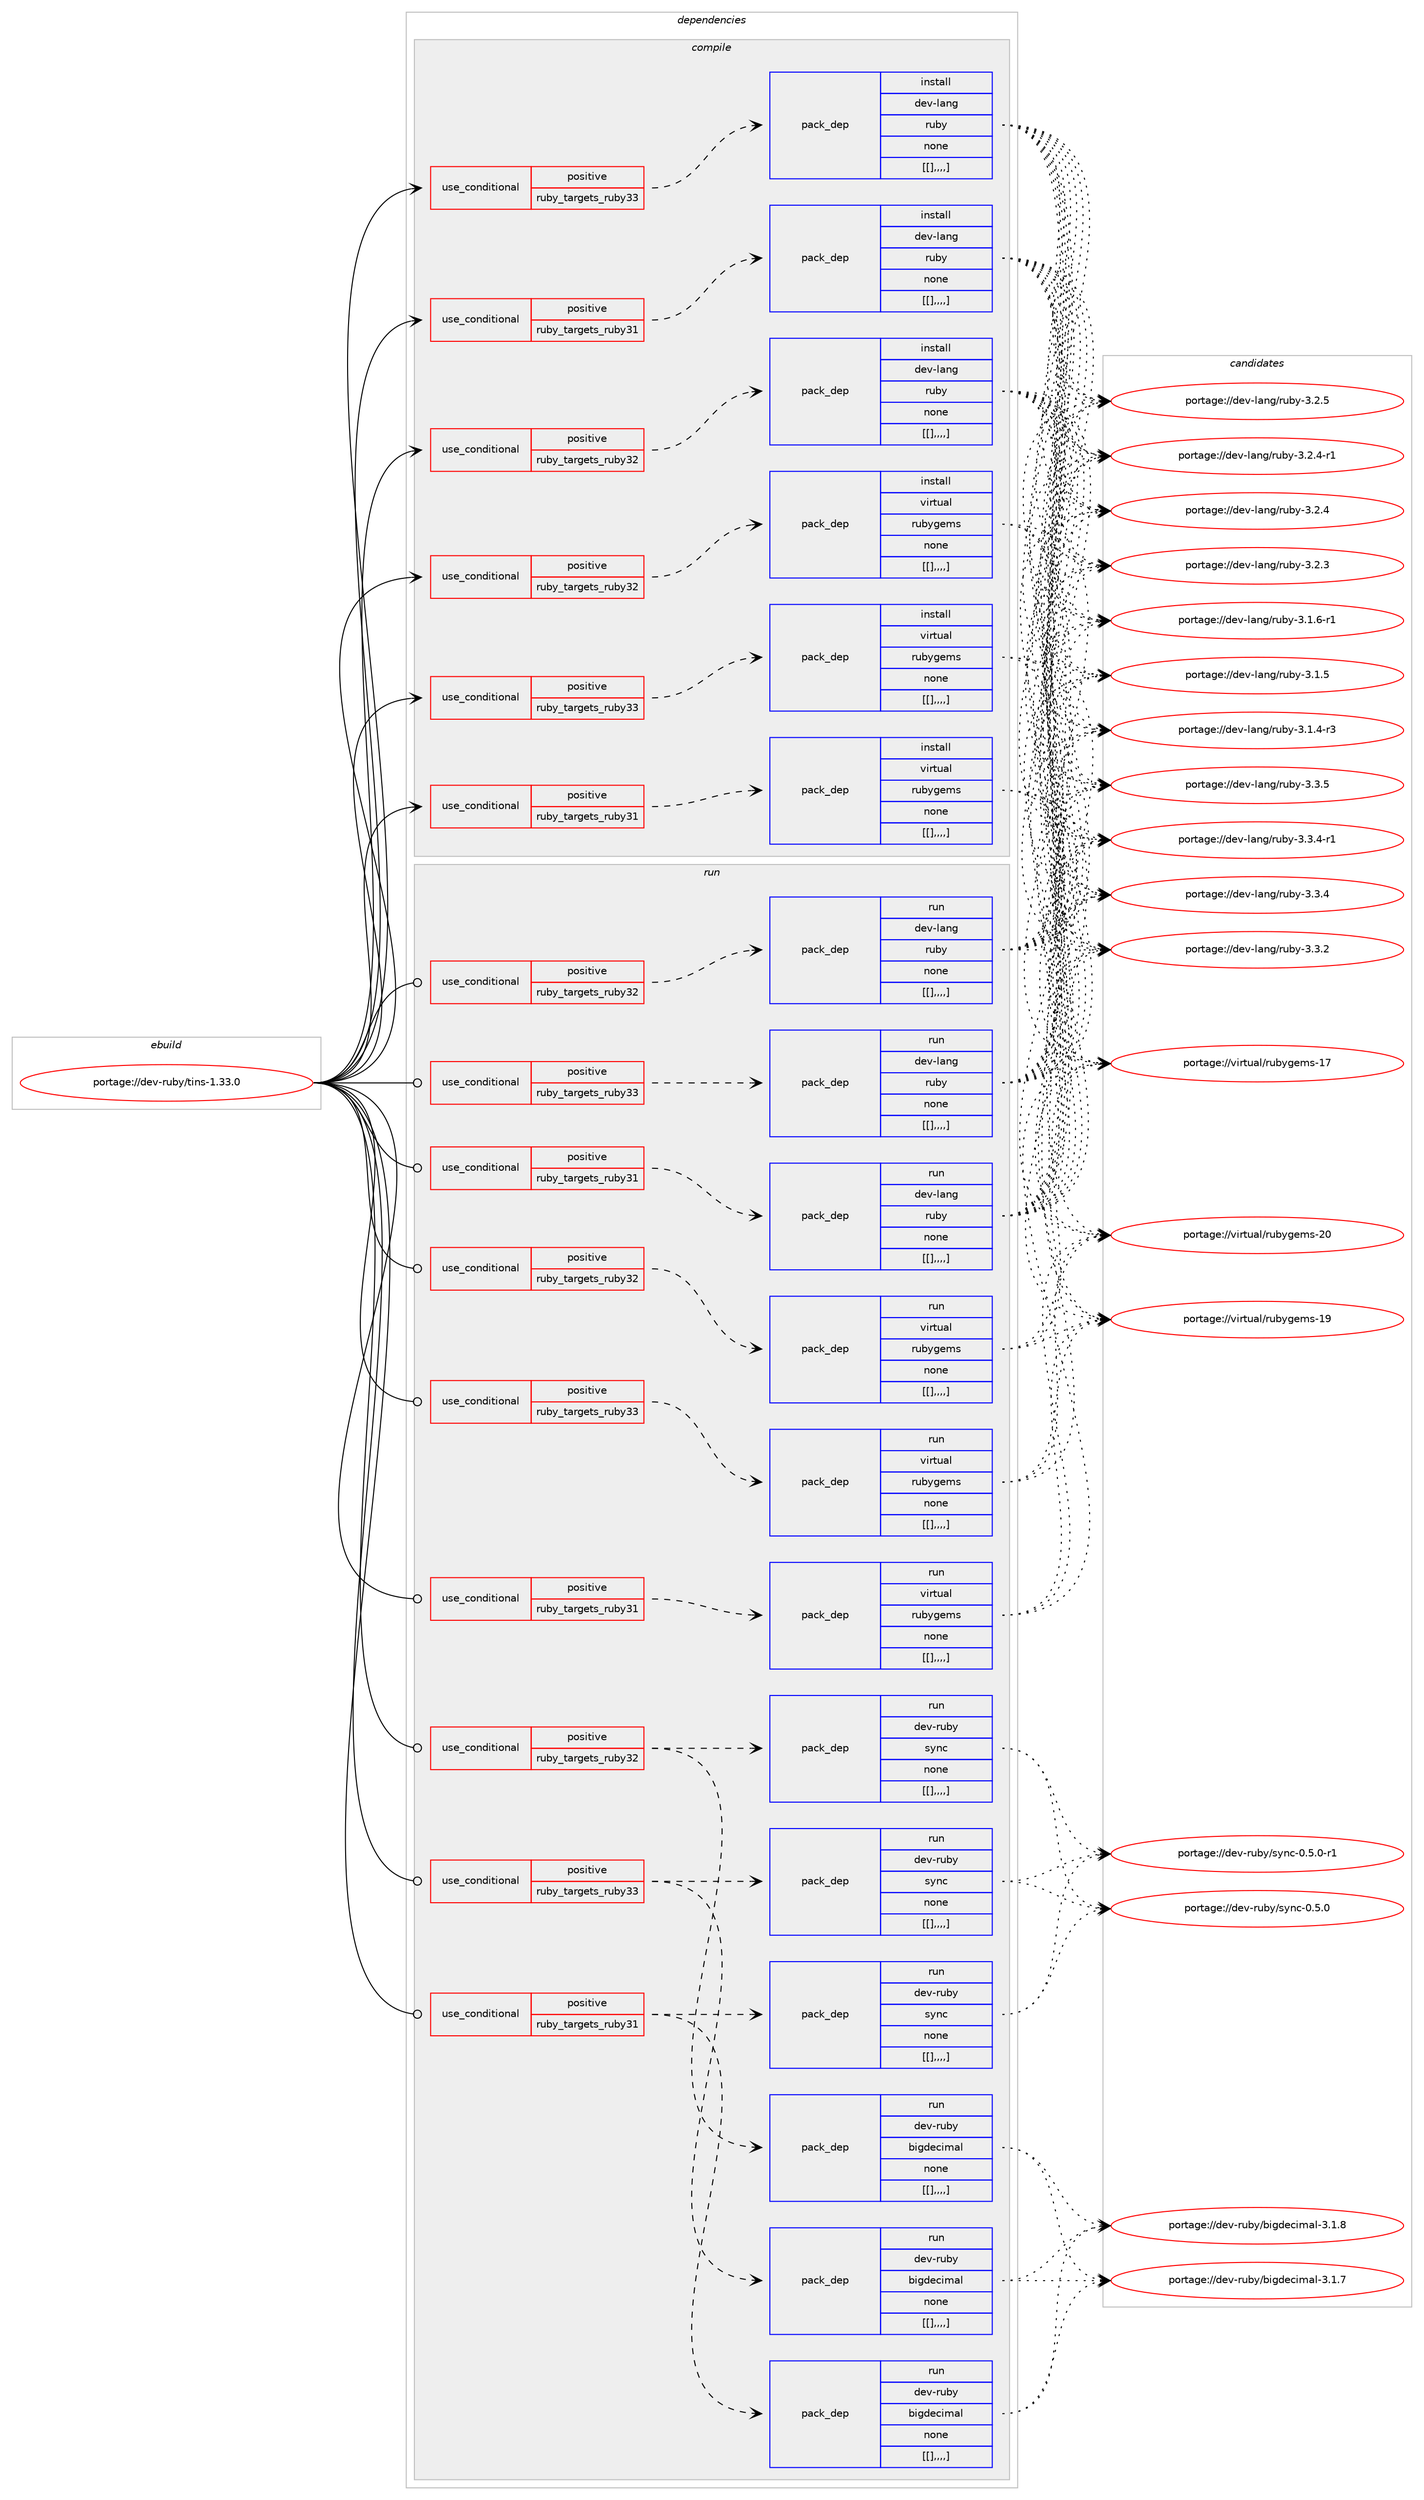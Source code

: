 digraph prolog {

# *************
# Graph options
# *************

newrank=true;
concentrate=true;
compound=true;
graph [rankdir=LR,fontname=Helvetica,fontsize=10,ranksep=1.5];#, ranksep=2.5, nodesep=0.2];
edge  [arrowhead=vee];
node  [fontname=Helvetica,fontsize=10];

# **********
# The ebuild
# **********

subgraph cluster_leftcol {
color=gray;
label=<<i>ebuild</i>>;
id [label="portage://dev-ruby/tins-1.33.0", color=red, width=4, href="../dev-ruby/tins-1.33.0.svg"];
}

# ****************
# The dependencies
# ****************

subgraph cluster_midcol {
color=gray;
label=<<i>dependencies</i>>;
subgraph cluster_compile {
fillcolor="#eeeeee";
style=filled;
label=<<i>compile</i>>;
subgraph cond59537 {
dependency209444 [label=<<TABLE BORDER="0" CELLBORDER="1" CELLSPACING="0" CELLPADDING="4"><TR><TD ROWSPAN="3" CELLPADDING="10">use_conditional</TD></TR><TR><TD>positive</TD></TR><TR><TD>ruby_targets_ruby31</TD></TR></TABLE>>, shape=none, color=red];
subgraph pack148524 {
dependency209445 [label=<<TABLE BORDER="0" CELLBORDER="1" CELLSPACING="0" CELLPADDING="4" WIDTH="220"><TR><TD ROWSPAN="6" CELLPADDING="30">pack_dep</TD></TR><TR><TD WIDTH="110">install</TD></TR><TR><TD>dev-lang</TD></TR><TR><TD>ruby</TD></TR><TR><TD>none</TD></TR><TR><TD>[[],,,,]</TD></TR></TABLE>>, shape=none, color=blue];
}
dependency209444:e -> dependency209445:w [weight=20,style="dashed",arrowhead="vee"];
}
id:e -> dependency209444:w [weight=20,style="solid",arrowhead="vee"];
subgraph cond59538 {
dependency209446 [label=<<TABLE BORDER="0" CELLBORDER="1" CELLSPACING="0" CELLPADDING="4"><TR><TD ROWSPAN="3" CELLPADDING="10">use_conditional</TD></TR><TR><TD>positive</TD></TR><TR><TD>ruby_targets_ruby31</TD></TR></TABLE>>, shape=none, color=red];
subgraph pack148525 {
dependency209447 [label=<<TABLE BORDER="0" CELLBORDER="1" CELLSPACING="0" CELLPADDING="4" WIDTH="220"><TR><TD ROWSPAN="6" CELLPADDING="30">pack_dep</TD></TR><TR><TD WIDTH="110">install</TD></TR><TR><TD>virtual</TD></TR><TR><TD>rubygems</TD></TR><TR><TD>none</TD></TR><TR><TD>[[],,,,]</TD></TR></TABLE>>, shape=none, color=blue];
}
dependency209446:e -> dependency209447:w [weight=20,style="dashed",arrowhead="vee"];
}
id:e -> dependency209446:w [weight=20,style="solid",arrowhead="vee"];
subgraph cond59539 {
dependency209448 [label=<<TABLE BORDER="0" CELLBORDER="1" CELLSPACING="0" CELLPADDING="4"><TR><TD ROWSPAN="3" CELLPADDING="10">use_conditional</TD></TR><TR><TD>positive</TD></TR><TR><TD>ruby_targets_ruby32</TD></TR></TABLE>>, shape=none, color=red];
subgraph pack148526 {
dependency209449 [label=<<TABLE BORDER="0" CELLBORDER="1" CELLSPACING="0" CELLPADDING="4" WIDTH="220"><TR><TD ROWSPAN="6" CELLPADDING="30">pack_dep</TD></TR><TR><TD WIDTH="110">install</TD></TR><TR><TD>dev-lang</TD></TR><TR><TD>ruby</TD></TR><TR><TD>none</TD></TR><TR><TD>[[],,,,]</TD></TR></TABLE>>, shape=none, color=blue];
}
dependency209448:e -> dependency209449:w [weight=20,style="dashed",arrowhead="vee"];
}
id:e -> dependency209448:w [weight=20,style="solid",arrowhead="vee"];
subgraph cond59540 {
dependency209450 [label=<<TABLE BORDER="0" CELLBORDER="1" CELLSPACING="0" CELLPADDING="4"><TR><TD ROWSPAN="3" CELLPADDING="10">use_conditional</TD></TR><TR><TD>positive</TD></TR><TR><TD>ruby_targets_ruby32</TD></TR></TABLE>>, shape=none, color=red];
subgraph pack148527 {
dependency209451 [label=<<TABLE BORDER="0" CELLBORDER="1" CELLSPACING="0" CELLPADDING="4" WIDTH="220"><TR><TD ROWSPAN="6" CELLPADDING="30">pack_dep</TD></TR><TR><TD WIDTH="110">install</TD></TR><TR><TD>virtual</TD></TR><TR><TD>rubygems</TD></TR><TR><TD>none</TD></TR><TR><TD>[[],,,,]</TD></TR></TABLE>>, shape=none, color=blue];
}
dependency209450:e -> dependency209451:w [weight=20,style="dashed",arrowhead="vee"];
}
id:e -> dependency209450:w [weight=20,style="solid",arrowhead="vee"];
subgraph cond59541 {
dependency209452 [label=<<TABLE BORDER="0" CELLBORDER="1" CELLSPACING="0" CELLPADDING="4"><TR><TD ROWSPAN="3" CELLPADDING="10">use_conditional</TD></TR><TR><TD>positive</TD></TR><TR><TD>ruby_targets_ruby33</TD></TR></TABLE>>, shape=none, color=red];
subgraph pack148528 {
dependency209453 [label=<<TABLE BORDER="0" CELLBORDER="1" CELLSPACING="0" CELLPADDING="4" WIDTH="220"><TR><TD ROWSPAN="6" CELLPADDING="30">pack_dep</TD></TR><TR><TD WIDTH="110">install</TD></TR><TR><TD>dev-lang</TD></TR><TR><TD>ruby</TD></TR><TR><TD>none</TD></TR><TR><TD>[[],,,,]</TD></TR></TABLE>>, shape=none, color=blue];
}
dependency209452:e -> dependency209453:w [weight=20,style="dashed",arrowhead="vee"];
}
id:e -> dependency209452:w [weight=20,style="solid",arrowhead="vee"];
subgraph cond59542 {
dependency209454 [label=<<TABLE BORDER="0" CELLBORDER="1" CELLSPACING="0" CELLPADDING="4"><TR><TD ROWSPAN="3" CELLPADDING="10">use_conditional</TD></TR><TR><TD>positive</TD></TR><TR><TD>ruby_targets_ruby33</TD></TR></TABLE>>, shape=none, color=red];
subgraph pack148529 {
dependency209455 [label=<<TABLE BORDER="0" CELLBORDER="1" CELLSPACING="0" CELLPADDING="4" WIDTH="220"><TR><TD ROWSPAN="6" CELLPADDING="30">pack_dep</TD></TR><TR><TD WIDTH="110">install</TD></TR><TR><TD>virtual</TD></TR><TR><TD>rubygems</TD></TR><TR><TD>none</TD></TR><TR><TD>[[],,,,]</TD></TR></TABLE>>, shape=none, color=blue];
}
dependency209454:e -> dependency209455:w [weight=20,style="dashed",arrowhead="vee"];
}
id:e -> dependency209454:w [weight=20,style="solid",arrowhead="vee"];
}
subgraph cluster_compileandrun {
fillcolor="#eeeeee";
style=filled;
label=<<i>compile and run</i>>;
}
subgraph cluster_run {
fillcolor="#eeeeee";
style=filled;
label=<<i>run</i>>;
subgraph cond59543 {
dependency209456 [label=<<TABLE BORDER="0" CELLBORDER="1" CELLSPACING="0" CELLPADDING="4"><TR><TD ROWSPAN="3" CELLPADDING="10">use_conditional</TD></TR><TR><TD>positive</TD></TR><TR><TD>ruby_targets_ruby31</TD></TR></TABLE>>, shape=none, color=red];
subgraph pack148530 {
dependency209457 [label=<<TABLE BORDER="0" CELLBORDER="1" CELLSPACING="0" CELLPADDING="4" WIDTH="220"><TR><TD ROWSPAN="6" CELLPADDING="30">pack_dep</TD></TR><TR><TD WIDTH="110">run</TD></TR><TR><TD>dev-lang</TD></TR><TR><TD>ruby</TD></TR><TR><TD>none</TD></TR><TR><TD>[[],,,,]</TD></TR></TABLE>>, shape=none, color=blue];
}
dependency209456:e -> dependency209457:w [weight=20,style="dashed",arrowhead="vee"];
}
id:e -> dependency209456:w [weight=20,style="solid",arrowhead="odot"];
subgraph cond59544 {
dependency209458 [label=<<TABLE BORDER="0" CELLBORDER="1" CELLSPACING="0" CELLPADDING="4"><TR><TD ROWSPAN="3" CELLPADDING="10">use_conditional</TD></TR><TR><TD>positive</TD></TR><TR><TD>ruby_targets_ruby31</TD></TR></TABLE>>, shape=none, color=red];
subgraph pack148531 {
dependency209459 [label=<<TABLE BORDER="0" CELLBORDER="1" CELLSPACING="0" CELLPADDING="4" WIDTH="220"><TR><TD ROWSPAN="6" CELLPADDING="30">pack_dep</TD></TR><TR><TD WIDTH="110">run</TD></TR><TR><TD>dev-ruby</TD></TR><TR><TD>bigdecimal</TD></TR><TR><TD>none</TD></TR><TR><TD>[[],,,,]</TD></TR></TABLE>>, shape=none, color=blue];
}
dependency209458:e -> dependency209459:w [weight=20,style="dashed",arrowhead="vee"];
subgraph pack148532 {
dependency209460 [label=<<TABLE BORDER="0" CELLBORDER="1" CELLSPACING="0" CELLPADDING="4" WIDTH="220"><TR><TD ROWSPAN="6" CELLPADDING="30">pack_dep</TD></TR><TR><TD WIDTH="110">run</TD></TR><TR><TD>dev-ruby</TD></TR><TR><TD>sync</TD></TR><TR><TD>none</TD></TR><TR><TD>[[],,,,]</TD></TR></TABLE>>, shape=none, color=blue];
}
dependency209458:e -> dependency209460:w [weight=20,style="dashed",arrowhead="vee"];
}
id:e -> dependency209458:w [weight=20,style="solid",arrowhead="odot"];
subgraph cond59545 {
dependency209461 [label=<<TABLE BORDER="0" CELLBORDER="1" CELLSPACING="0" CELLPADDING="4"><TR><TD ROWSPAN="3" CELLPADDING="10">use_conditional</TD></TR><TR><TD>positive</TD></TR><TR><TD>ruby_targets_ruby31</TD></TR></TABLE>>, shape=none, color=red];
subgraph pack148533 {
dependency209462 [label=<<TABLE BORDER="0" CELLBORDER="1" CELLSPACING="0" CELLPADDING="4" WIDTH="220"><TR><TD ROWSPAN="6" CELLPADDING="30">pack_dep</TD></TR><TR><TD WIDTH="110">run</TD></TR><TR><TD>virtual</TD></TR><TR><TD>rubygems</TD></TR><TR><TD>none</TD></TR><TR><TD>[[],,,,]</TD></TR></TABLE>>, shape=none, color=blue];
}
dependency209461:e -> dependency209462:w [weight=20,style="dashed",arrowhead="vee"];
}
id:e -> dependency209461:w [weight=20,style="solid",arrowhead="odot"];
subgraph cond59546 {
dependency209463 [label=<<TABLE BORDER="0" CELLBORDER="1" CELLSPACING="0" CELLPADDING="4"><TR><TD ROWSPAN="3" CELLPADDING="10">use_conditional</TD></TR><TR><TD>positive</TD></TR><TR><TD>ruby_targets_ruby32</TD></TR></TABLE>>, shape=none, color=red];
subgraph pack148534 {
dependency209464 [label=<<TABLE BORDER="0" CELLBORDER="1" CELLSPACING="0" CELLPADDING="4" WIDTH="220"><TR><TD ROWSPAN="6" CELLPADDING="30">pack_dep</TD></TR><TR><TD WIDTH="110">run</TD></TR><TR><TD>dev-lang</TD></TR><TR><TD>ruby</TD></TR><TR><TD>none</TD></TR><TR><TD>[[],,,,]</TD></TR></TABLE>>, shape=none, color=blue];
}
dependency209463:e -> dependency209464:w [weight=20,style="dashed",arrowhead="vee"];
}
id:e -> dependency209463:w [weight=20,style="solid",arrowhead="odot"];
subgraph cond59547 {
dependency209465 [label=<<TABLE BORDER="0" CELLBORDER="1" CELLSPACING="0" CELLPADDING="4"><TR><TD ROWSPAN="3" CELLPADDING="10">use_conditional</TD></TR><TR><TD>positive</TD></TR><TR><TD>ruby_targets_ruby32</TD></TR></TABLE>>, shape=none, color=red];
subgraph pack148535 {
dependency209466 [label=<<TABLE BORDER="0" CELLBORDER="1" CELLSPACING="0" CELLPADDING="4" WIDTH="220"><TR><TD ROWSPAN="6" CELLPADDING="30">pack_dep</TD></TR><TR><TD WIDTH="110">run</TD></TR><TR><TD>dev-ruby</TD></TR><TR><TD>bigdecimal</TD></TR><TR><TD>none</TD></TR><TR><TD>[[],,,,]</TD></TR></TABLE>>, shape=none, color=blue];
}
dependency209465:e -> dependency209466:w [weight=20,style="dashed",arrowhead="vee"];
subgraph pack148536 {
dependency209467 [label=<<TABLE BORDER="0" CELLBORDER="1" CELLSPACING="0" CELLPADDING="4" WIDTH="220"><TR><TD ROWSPAN="6" CELLPADDING="30">pack_dep</TD></TR><TR><TD WIDTH="110">run</TD></TR><TR><TD>dev-ruby</TD></TR><TR><TD>sync</TD></TR><TR><TD>none</TD></TR><TR><TD>[[],,,,]</TD></TR></TABLE>>, shape=none, color=blue];
}
dependency209465:e -> dependency209467:w [weight=20,style="dashed",arrowhead="vee"];
}
id:e -> dependency209465:w [weight=20,style="solid",arrowhead="odot"];
subgraph cond59548 {
dependency209468 [label=<<TABLE BORDER="0" CELLBORDER="1" CELLSPACING="0" CELLPADDING="4"><TR><TD ROWSPAN="3" CELLPADDING="10">use_conditional</TD></TR><TR><TD>positive</TD></TR><TR><TD>ruby_targets_ruby32</TD></TR></TABLE>>, shape=none, color=red];
subgraph pack148537 {
dependency209469 [label=<<TABLE BORDER="0" CELLBORDER="1" CELLSPACING="0" CELLPADDING="4" WIDTH="220"><TR><TD ROWSPAN="6" CELLPADDING="30">pack_dep</TD></TR><TR><TD WIDTH="110">run</TD></TR><TR><TD>virtual</TD></TR><TR><TD>rubygems</TD></TR><TR><TD>none</TD></TR><TR><TD>[[],,,,]</TD></TR></TABLE>>, shape=none, color=blue];
}
dependency209468:e -> dependency209469:w [weight=20,style="dashed",arrowhead="vee"];
}
id:e -> dependency209468:w [weight=20,style="solid",arrowhead="odot"];
subgraph cond59549 {
dependency209470 [label=<<TABLE BORDER="0" CELLBORDER="1" CELLSPACING="0" CELLPADDING="4"><TR><TD ROWSPAN="3" CELLPADDING="10">use_conditional</TD></TR><TR><TD>positive</TD></TR><TR><TD>ruby_targets_ruby33</TD></TR></TABLE>>, shape=none, color=red];
subgraph pack148538 {
dependency209471 [label=<<TABLE BORDER="0" CELLBORDER="1" CELLSPACING="0" CELLPADDING="4" WIDTH="220"><TR><TD ROWSPAN="6" CELLPADDING="30">pack_dep</TD></TR><TR><TD WIDTH="110">run</TD></TR><TR><TD>dev-lang</TD></TR><TR><TD>ruby</TD></TR><TR><TD>none</TD></TR><TR><TD>[[],,,,]</TD></TR></TABLE>>, shape=none, color=blue];
}
dependency209470:e -> dependency209471:w [weight=20,style="dashed",arrowhead="vee"];
}
id:e -> dependency209470:w [weight=20,style="solid",arrowhead="odot"];
subgraph cond59550 {
dependency209472 [label=<<TABLE BORDER="0" CELLBORDER="1" CELLSPACING="0" CELLPADDING="4"><TR><TD ROWSPAN="3" CELLPADDING="10">use_conditional</TD></TR><TR><TD>positive</TD></TR><TR><TD>ruby_targets_ruby33</TD></TR></TABLE>>, shape=none, color=red];
subgraph pack148539 {
dependency209473 [label=<<TABLE BORDER="0" CELLBORDER="1" CELLSPACING="0" CELLPADDING="4" WIDTH="220"><TR><TD ROWSPAN="6" CELLPADDING="30">pack_dep</TD></TR><TR><TD WIDTH="110">run</TD></TR><TR><TD>dev-ruby</TD></TR><TR><TD>bigdecimal</TD></TR><TR><TD>none</TD></TR><TR><TD>[[],,,,]</TD></TR></TABLE>>, shape=none, color=blue];
}
dependency209472:e -> dependency209473:w [weight=20,style="dashed",arrowhead="vee"];
subgraph pack148540 {
dependency209474 [label=<<TABLE BORDER="0" CELLBORDER="1" CELLSPACING="0" CELLPADDING="4" WIDTH="220"><TR><TD ROWSPAN="6" CELLPADDING="30">pack_dep</TD></TR><TR><TD WIDTH="110">run</TD></TR><TR><TD>dev-ruby</TD></TR><TR><TD>sync</TD></TR><TR><TD>none</TD></TR><TR><TD>[[],,,,]</TD></TR></TABLE>>, shape=none, color=blue];
}
dependency209472:e -> dependency209474:w [weight=20,style="dashed",arrowhead="vee"];
}
id:e -> dependency209472:w [weight=20,style="solid",arrowhead="odot"];
subgraph cond59551 {
dependency209475 [label=<<TABLE BORDER="0" CELLBORDER="1" CELLSPACING="0" CELLPADDING="4"><TR><TD ROWSPAN="3" CELLPADDING="10">use_conditional</TD></TR><TR><TD>positive</TD></TR><TR><TD>ruby_targets_ruby33</TD></TR></TABLE>>, shape=none, color=red];
subgraph pack148541 {
dependency209476 [label=<<TABLE BORDER="0" CELLBORDER="1" CELLSPACING="0" CELLPADDING="4" WIDTH="220"><TR><TD ROWSPAN="6" CELLPADDING="30">pack_dep</TD></TR><TR><TD WIDTH="110">run</TD></TR><TR><TD>virtual</TD></TR><TR><TD>rubygems</TD></TR><TR><TD>none</TD></TR><TR><TD>[[],,,,]</TD></TR></TABLE>>, shape=none, color=blue];
}
dependency209475:e -> dependency209476:w [weight=20,style="dashed",arrowhead="vee"];
}
id:e -> dependency209475:w [weight=20,style="solid",arrowhead="odot"];
}
}

# **************
# The candidates
# **************

subgraph cluster_choices {
rank=same;
color=gray;
label=<<i>candidates</i>>;

subgraph choice148524 {
color=black;
nodesep=1;
choice10010111845108971101034711411798121455146514653 [label="portage://dev-lang/ruby-3.3.5", color=red, width=4,href="../dev-lang/ruby-3.3.5.svg"];
choice100101118451089711010347114117981214551465146524511449 [label="portage://dev-lang/ruby-3.3.4-r1", color=red, width=4,href="../dev-lang/ruby-3.3.4-r1.svg"];
choice10010111845108971101034711411798121455146514652 [label="portage://dev-lang/ruby-3.3.4", color=red, width=4,href="../dev-lang/ruby-3.3.4.svg"];
choice10010111845108971101034711411798121455146514650 [label="portage://dev-lang/ruby-3.3.2", color=red, width=4,href="../dev-lang/ruby-3.3.2.svg"];
choice10010111845108971101034711411798121455146504653 [label="portage://dev-lang/ruby-3.2.5", color=red, width=4,href="../dev-lang/ruby-3.2.5.svg"];
choice100101118451089711010347114117981214551465046524511449 [label="portage://dev-lang/ruby-3.2.4-r1", color=red, width=4,href="../dev-lang/ruby-3.2.4-r1.svg"];
choice10010111845108971101034711411798121455146504652 [label="portage://dev-lang/ruby-3.2.4", color=red, width=4,href="../dev-lang/ruby-3.2.4.svg"];
choice10010111845108971101034711411798121455146504651 [label="portage://dev-lang/ruby-3.2.3", color=red, width=4,href="../dev-lang/ruby-3.2.3.svg"];
choice100101118451089711010347114117981214551464946544511449 [label="portage://dev-lang/ruby-3.1.6-r1", color=red, width=4,href="../dev-lang/ruby-3.1.6-r1.svg"];
choice10010111845108971101034711411798121455146494653 [label="portage://dev-lang/ruby-3.1.5", color=red, width=4,href="../dev-lang/ruby-3.1.5.svg"];
choice100101118451089711010347114117981214551464946524511451 [label="portage://dev-lang/ruby-3.1.4-r3", color=red, width=4,href="../dev-lang/ruby-3.1.4-r3.svg"];
dependency209445:e -> choice10010111845108971101034711411798121455146514653:w [style=dotted,weight="100"];
dependency209445:e -> choice100101118451089711010347114117981214551465146524511449:w [style=dotted,weight="100"];
dependency209445:e -> choice10010111845108971101034711411798121455146514652:w [style=dotted,weight="100"];
dependency209445:e -> choice10010111845108971101034711411798121455146514650:w [style=dotted,weight="100"];
dependency209445:e -> choice10010111845108971101034711411798121455146504653:w [style=dotted,weight="100"];
dependency209445:e -> choice100101118451089711010347114117981214551465046524511449:w [style=dotted,weight="100"];
dependency209445:e -> choice10010111845108971101034711411798121455146504652:w [style=dotted,weight="100"];
dependency209445:e -> choice10010111845108971101034711411798121455146504651:w [style=dotted,weight="100"];
dependency209445:e -> choice100101118451089711010347114117981214551464946544511449:w [style=dotted,weight="100"];
dependency209445:e -> choice10010111845108971101034711411798121455146494653:w [style=dotted,weight="100"];
dependency209445:e -> choice100101118451089711010347114117981214551464946524511451:w [style=dotted,weight="100"];
}
subgraph choice148525 {
color=black;
nodesep=1;
choice118105114116117971084711411798121103101109115455048 [label="portage://virtual/rubygems-20", color=red, width=4,href="../virtual/rubygems-20.svg"];
choice118105114116117971084711411798121103101109115454957 [label="portage://virtual/rubygems-19", color=red, width=4,href="../virtual/rubygems-19.svg"];
choice118105114116117971084711411798121103101109115454955 [label="portage://virtual/rubygems-17", color=red, width=4,href="../virtual/rubygems-17.svg"];
dependency209447:e -> choice118105114116117971084711411798121103101109115455048:w [style=dotted,weight="100"];
dependency209447:e -> choice118105114116117971084711411798121103101109115454957:w [style=dotted,weight="100"];
dependency209447:e -> choice118105114116117971084711411798121103101109115454955:w [style=dotted,weight="100"];
}
subgraph choice148526 {
color=black;
nodesep=1;
choice10010111845108971101034711411798121455146514653 [label="portage://dev-lang/ruby-3.3.5", color=red, width=4,href="../dev-lang/ruby-3.3.5.svg"];
choice100101118451089711010347114117981214551465146524511449 [label="portage://dev-lang/ruby-3.3.4-r1", color=red, width=4,href="../dev-lang/ruby-3.3.4-r1.svg"];
choice10010111845108971101034711411798121455146514652 [label="portage://dev-lang/ruby-3.3.4", color=red, width=4,href="../dev-lang/ruby-3.3.4.svg"];
choice10010111845108971101034711411798121455146514650 [label="portage://dev-lang/ruby-3.3.2", color=red, width=4,href="../dev-lang/ruby-3.3.2.svg"];
choice10010111845108971101034711411798121455146504653 [label="portage://dev-lang/ruby-3.2.5", color=red, width=4,href="../dev-lang/ruby-3.2.5.svg"];
choice100101118451089711010347114117981214551465046524511449 [label="portage://dev-lang/ruby-3.2.4-r1", color=red, width=4,href="../dev-lang/ruby-3.2.4-r1.svg"];
choice10010111845108971101034711411798121455146504652 [label="portage://dev-lang/ruby-3.2.4", color=red, width=4,href="../dev-lang/ruby-3.2.4.svg"];
choice10010111845108971101034711411798121455146504651 [label="portage://dev-lang/ruby-3.2.3", color=red, width=4,href="../dev-lang/ruby-3.2.3.svg"];
choice100101118451089711010347114117981214551464946544511449 [label="portage://dev-lang/ruby-3.1.6-r1", color=red, width=4,href="../dev-lang/ruby-3.1.6-r1.svg"];
choice10010111845108971101034711411798121455146494653 [label="portage://dev-lang/ruby-3.1.5", color=red, width=4,href="../dev-lang/ruby-3.1.5.svg"];
choice100101118451089711010347114117981214551464946524511451 [label="portage://dev-lang/ruby-3.1.4-r3", color=red, width=4,href="../dev-lang/ruby-3.1.4-r3.svg"];
dependency209449:e -> choice10010111845108971101034711411798121455146514653:w [style=dotted,weight="100"];
dependency209449:e -> choice100101118451089711010347114117981214551465146524511449:w [style=dotted,weight="100"];
dependency209449:e -> choice10010111845108971101034711411798121455146514652:w [style=dotted,weight="100"];
dependency209449:e -> choice10010111845108971101034711411798121455146514650:w [style=dotted,weight="100"];
dependency209449:e -> choice10010111845108971101034711411798121455146504653:w [style=dotted,weight="100"];
dependency209449:e -> choice100101118451089711010347114117981214551465046524511449:w [style=dotted,weight="100"];
dependency209449:e -> choice10010111845108971101034711411798121455146504652:w [style=dotted,weight="100"];
dependency209449:e -> choice10010111845108971101034711411798121455146504651:w [style=dotted,weight="100"];
dependency209449:e -> choice100101118451089711010347114117981214551464946544511449:w [style=dotted,weight="100"];
dependency209449:e -> choice10010111845108971101034711411798121455146494653:w [style=dotted,weight="100"];
dependency209449:e -> choice100101118451089711010347114117981214551464946524511451:w [style=dotted,weight="100"];
}
subgraph choice148527 {
color=black;
nodesep=1;
choice118105114116117971084711411798121103101109115455048 [label="portage://virtual/rubygems-20", color=red, width=4,href="../virtual/rubygems-20.svg"];
choice118105114116117971084711411798121103101109115454957 [label="portage://virtual/rubygems-19", color=red, width=4,href="../virtual/rubygems-19.svg"];
choice118105114116117971084711411798121103101109115454955 [label="portage://virtual/rubygems-17", color=red, width=4,href="../virtual/rubygems-17.svg"];
dependency209451:e -> choice118105114116117971084711411798121103101109115455048:w [style=dotted,weight="100"];
dependency209451:e -> choice118105114116117971084711411798121103101109115454957:w [style=dotted,weight="100"];
dependency209451:e -> choice118105114116117971084711411798121103101109115454955:w [style=dotted,weight="100"];
}
subgraph choice148528 {
color=black;
nodesep=1;
choice10010111845108971101034711411798121455146514653 [label="portage://dev-lang/ruby-3.3.5", color=red, width=4,href="../dev-lang/ruby-3.3.5.svg"];
choice100101118451089711010347114117981214551465146524511449 [label="portage://dev-lang/ruby-3.3.4-r1", color=red, width=4,href="../dev-lang/ruby-3.3.4-r1.svg"];
choice10010111845108971101034711411798121455146514652 [label="portage://dev-lang/ruby-3.3.4", color=red, width=4,href="../dev-lang/ruby-3.3.4.svg"];
choice10010111845108971101034711411798121455146514650 [label="portage://dev-lang/ruby-3.3.2", color=red, width=4,href="../dev-lang/ruby-3.3.2.svg"];
choice10010111845108971101034711411798121455146504653 [label="portage://dev-lang/ruby-3.2.5", color=red, width=4,href="../dev-lang/ruby-3.2.5.svg"];
choice100101118451089711010347114117981214551465046524511449 [label="portage://dev-lang/ruby-3.2.4-r1", color=red, width=4,href="../dev-lang/ruby-3.2.4-r1.svg"];
choice10010111845108971101034711411798121455146504652 [label="portage://dev-lang/ruby-3.2.4", color=red, width=4,href="../dev-lang/ruby-3.2.4.svg"];
choice10010111845108971101034711411798121455146504651 [label="portage://dev-lang/ruby-3.2.3", color=red, width=4,href="../dev-lang/ruby-3.2.3.svg"];
choice100101118451089711010347114117981214551464946544511449 [label="portage://dev-lang/ruby-3.1.6-r1", color=red, width=4,href="../dev-lang/ruby-3.1.6-r1.svg"];
choice10010111845108971101034711411798121455146494653 [label="portage://dev-lang/ruby-3.1.5", color=red, width=4,href="../dev-lang/ruby-3.1.5.svg"];
choice100101118451089711010347114117981214551464946524511451 [label="portage://dev-lang/ruby-3.1.4-r3", color=red, width=4,href="../dev-lang/ruby-3.1.4-r3.svg"];
dependency209453:e -> choice10010111845108971101034711411798121455146514653:w [style=dotted,weight="100"];
dependency209453:e -> choice100101118451089711010347114117981214551465146524511449:w [style=dotted,weight="100"];
dependency209453:e -> choice10010111845108971101034711411798121455146514652:w [style=dotted,weight="100"];
dependency209453:e -> choice10010111845108971101034711411798121455146514650:w [style=dotted,weight="100"];
dependency209453:e -> choice10010111845108971101034711411798121455146504653:w [style=dotted,weight="100"];
dependency209453:e -> choice100101118451089711010347114117981214551465046524511449:w [style=dotted,weight="100"];
dependency209453:e -> choice10010111845108971101034711411798121455146504652:w [style=dotted,weight="100"];
dependency209453:e -> choice10010111845108971101034711411798121455146504651:w [style=dotted,weight="100"];
dependency209453:e -> choice100101118451089711010347114117981214551464946544511449:w [style=dotted,weight="100"];
dependency209453:e -> choice10010111845108971101034711411798121455146494653:w [style=dotted,weight="100"];
dependency209453:e -> choice100101118451089711010347114117981214551464946524511451:w [style=dotted,weight="100"];
}
subgraph choice148529 {
color=black;
nodesep=1;
choice118105114116117971084711411798121103101109115455048 [label="portage://virtual/rubygems-20", color=red, width=4,href="../virtual/rubygems-20.svg"];
choice118105114116117971084711411798121103101109115454957 [label="portage://virtual/rubygems-19", color=red, width=4,href="../virtual/rubygems-19.svg"];
choice118105114116117971084711411798121103101109115454955 [label="portage://virtual/rubygems-17", color=red, width=4,href="../virtual/rubygems-17.svg"];
dependency209455:e -> choice118105114116117971084711411798121103101109115455048:w [style=dotted,weight="100"];
dependency209455:e -> choice118105114116117971084711411798121103101109115454957:w [style=dotted,weight="100"];
dependency209455:e -> choice118105114116117971084711411798121103101109115454955:w [style=dotted,weight="100"];
}
subgraph choice148530 {
color=black;
nodesep=1;
choice10010111845108971101034711411798121455146514653 [label="portage://dev-lang/ruby-3.3.5", color=red, width=4,href="../dev-lang/ruby-3.3.5.svg"];
choice100101118451089711010347114117981214551465146524511449 [label="portage://dev-lang/ruby-3.3.4-r1", color=red, width=4,href="../dev-lang/ruby-3.3.4-r1.svg"];
choice10010111845108971101034711411798121455146514652 [label="portage://dev-lang/ruby-3.3.4", color=red, width=4,href="../dev-lang/ruby-3.3.4.svg"];
choice10010111845108971101034711411798121455146514650 [label="portage://dev-lang/ruby-3.3.2", color=red, width=4,href="../dev-lang/ruby-3.3.2.svg"];
choice10010111845108971101034711411798121455146504653 [label="portage://dev-lang/ruby-3.2.5", color=red, width=4,href="../dev-lang/ruby-3.2.5.svg"];
choice100101118451089711010347114117981214551465046524511449 [label="portage://dev-lang/ruby-3.2.4-r1", color=red, width=4,href="../dev-lang/ruby-3.2.4-r1.svg"];
choice10010111845108971101034711411798121455146504652 [label="portage://dev-lang/ruby-3.2.4", color=red, width=4,href="../dev-lang/ruby-3.2.4.svg"];
choice10010111845108971101034711411798121455146504651 [label="portage://dev-lang/ruby-3.2.3", color=red, width=4,href="../dev-lang/ruby-3.2.3.svg"];
choice100101118451089711010347114117981214551464946544511449 [label="portage://dev-lang/ruby-3.1.6-r1", color=red, width=4,href="../dev-lang/ruby-3.1.6-r1.svg"];
choice10010111845108971101034711411798121455146494653 [label="portage://dev-lang/ruby-3.1.5", color=red, width=4,href="../dev-lang/ruby-3.1.5.svg"];
choice100101118451089711010347114117981214551464946524511451 [label="portage://dev-lang/ruby-3.1.4-r3", color=red, width=4,href="../dev-lang/ruby-3.1.4-r3.svg"];
dependency209457:e -> choice10010111845108971101034711411798121455146514653:w [style=dotted,weight="100"];
dependency209457:e -> choice100101118451089711010347114117981214551465146524511449:w [style=dotted,weight="100"];
dependency209457:e -> choice10010111845108971101034711411798121455146514652:w [style=dotted,weight="100"];
dependency209457:e -> choice10010111845108971101034711411798121455146514650:w [style=dotted,weight="100"];
dependency209457:e -> choice10010111845108971101034711411798121455146504653:w [style=dotted,weight="100"];
dependency209457:e -> choice100101118451089711010347114117981214551465046524511449:w [style=dotted,weight="100"];
dependency209457:e -> choice10010111845108971101034711411798121455146504652:w [style=dotted,weight="100"];
dependency209457:e -> choice10010111845108971101034711411798121455146504651:w [style=dotted,weight="100"];
dependency209457:e -> choice100101118451089711010347114117981214551464946544511449:w [style=dotted,weight="100"];
dependency209457:e -> choice10010111845108971101034711411798121455146494653:w [style=dotted,weight="100"];
dependency209457:e -> choice100101118451089711010347114117981214551464946524511451:w [style=dotted,weight="100"];
}
subgraph choice148531 {
color=black;
nodesep=1;
choice100101118451141179812147981051031001019910510997108455146494656 [label="portage://dev-ruby/bigdecimal-3.1.8", color=red, width=4,href="../dev-ruby/bigdecimal-3.1.8.svg"];
choice100101118451141179812147981051031001019910510997108455146494655 [label="portage://dev-ruby/bigdecimal-3.1.7", color=red, width=4,href="../dev-ruby/bigdecimal-3.1.7.svg"];
dependency209459:e -> choice100101118451141179812147981051031001019910510997108455146494656:w [style=dotted,weight="100"];
dependency209459:e -> choice100101118451141179812147981051031001019910510997108455146494655:w [style=dotted,weight="100"];
}
subgraph choice148532 {
color=black;
nodesep=1;
choice100101118451141179812147115121110994548465346484511449 [label="portage://dev-ruby/sync-0.5.0-r1", color=red, width=4,href="../dev-ruby/sync-0.5.0-r1.svg"];
choice10010111845114117981214711512111099454846534648 [label="portage://dev-ruby/sync-0.5.0", color=red, width=4,href="../dev-ruby/sync-0.5.0.svg"];
dependency209460:e -> choice100101118451141179812147115121110994548465346484511449:w [style=dotted,weight="100"];
dependency209460:e -> choice10010111845114117981214711512111099454846534648:w [style=dotted,weight="100"];
}
subgraph choice148533 {
color=black;
nodesep=1;
choice118105114116117971084711411798121103101109115455048 [label="portage://virtual/rubygems-20", color=red, width=4,href="../virtual/rubygems-20.svg"];
choice118105114116117971084711411798121103101109115454957 [label="portage://virtual/rubygems-19", color=red, width=4,href="../virtual/rubygems-19.svg"];
choice118105114116117971084711411798121103101109115454955 [label="portage://virtual/rubygems-17", color=red, width=4,href="../virtual/rubygems-17.svg"];
dependency209462:e -> choice118105114116117971084711411798121103101109115455048:w [style=dotted,weight="100"];
dependency209462:e -> choice118105114116117971084711411798121103101109115454957:w [style=dotted,weight="100"];
dependency209462:e -> choice118105114116117971084711411798121103101109115454955:w [style=dotted,weight="100"];
}
subgraph choice148534 {
color=black;
nodesep=1;
choice10010111845108971101034711411798121455146514653 [label="portage://dev-lang/ruby-3.3.5", color=red, width=4,href="../dev-lang/ruby-3.3.5.svg"];
choice100101118451089711010347114117981214551465146524511449 [label="portage://dev-lang/ruby-3.3.4-r1", color=red, width=4,href="../dev-lang/ruby-3.3.4-r1.svg"];
choice10010111845108971101034711411798121455146514652 [label="portage://dev-lang/ruby-3.3.4", color=red, width=4,href="../dev-lang/ruby-3.3.4.svg"];
choice10010111845108971101034711411798121455146514650 [label="portage://dev-lang/ruby-3.3.2", color=red, width=4,href="../dev-lang/ruby-3.3.2.svg"];
choice10010111845108971101034711411798121455146504653 [label="portage://dev-lang/ruby-3.2.5", color=red, width=4,href="../dev-lang/ruby-3.2.5.svg"];
choice100101118451089711010347114117981214551465046524511449 [label="portage://dev-lang/ruby-3.2.4-r1", color=red, width=4,href="../dev-lang/ruby-3.2.4-r1.svg"];
choice10010111845108971101034711411798121455146504652 [label="portage://dev-lang/ruby-3.2.4", color=red, width=4,href="../dev-lang/ruby-3.2.4.svg"];
choice10010111845108971101034711411798121455146504651 [label="portage://dev-lang/ruby-3.2.3", color=red, width=4,href="../dev-lang/ruby-3.2.3.svg"];
choice100101118451089711010347114117981214551464946544511449 [label="portage://dev-lang/ruby-3.1.6-r1", color=red, width=4,href="../dev-lang/ruby-3.1.6-r1.svg"];
choice10010111845108971101034711411798121455146494653 [label="portage://dev-lang/ruby-3.1.5", color=red, width=4,href="../dev-lang/ruby-3.1.5.svg"];
choice100101118451089711010347114117981214551464946524511451 [label="portage://dev-lang/ruby-3.1.4-r3", color=red, width=4,href="../dev-lang/ruby-3.1.4-r3.svg"];
dependency209464:e -> choice10010111845108971101034711411798121455146514653:w [style=dotted,weight="100"];
dependency209464:e -> choice100101118451089711010347114117981214551465146524511449:w [style=dotted,weight="100"];
dependency209464:e -> choice10010111845108971101034711411798121455146514652:w [style=dotted,weight="100"];
dependency209464:e -> choice10010111845108971101034711411798121455146514650:w [style=dotted,weight="100"];
dependency209464:e -> choice10010111845108971101034711411798121455146504653:w [style=dotted,weight="100"];
dependency209464:e -> choice100101118451089711010347114117981214551465046524511449:w [style=dotted,weight="100"];
dependency209464:e -> choice10010111845108971101034711411798121455146504652:w [style=dotted,weight="100"];
dependency209464:e -> choice10010111845108971101034711411798121455146504651:w [style=dotted,weight="100"];
dependency209464:e -> choice100101118451089711010347114117981214551464946544511449:w [style=dotted,weight="100"];
dependency209464:e -> choice10010111845108971101034711411798121455146494653:w [style=dotted,weight="100"];
dependency209464:e -> choice100101118451089711010347114117981214551464946524511451:w [style=dotted,weight="100"];
}
subgraph choice148535 {
color=black;
nodesep=1;
choice100101118451141179812147981051031001019910510997108455146494656 [label="portage://dev-ruby/bigdecimal-3.1.8", color=red, width=4,href="../dev-ruby/bigdecimal-3.1.8.svg"];
choice100101118451141179812147981051031001019910510997108455146494655 [label="portage://dev-ruby/bigdecimal-3.1.7", color=red, width=4,href="../dev-ruby/bigdecimal-3.1.7.svg"];
dependency209466:e -> choice100101118451141179812147981051031001019910510997108455146494656:w [style=dotted,weight="100"];
dependency209466:e -> choice100101118451141179812147981051031001019910510997108455146494655:w [style=dotted,weight="100"];
}
subgraph choice148536 {
color=black;
nodesep=1;
choice100101118451141179812147115121110994548465346484511449 [label="portage://dev-ruby/sync-0.5.0-r1", color=red, width=4,href="../dev-ruby/sync-0.5.0-r1.svg"];
choice10010111845114117981214711512111099454846534648 [label="portage://dev-ruby/sync-0.5.0", color=red, width=4,href="../dev-ruby/sync-0.5.0.svg"];
dependency209467:e -> choice100101118451141179812147115121110994548465346484511449:w [style=dotted,weight="100"];
dependency209467:e -> choice10010111845114117981214711512111099454846534648:w [style=dotted,weight="100"];
}
subgraph choice148537 {
color=black;
nodesep=1;
choice118105114116117971084711411798121103101109115455048 [label="portage://virtual/rubygems-20", color=red, width=4,href="../virtual/rubygems-20.svg"];
choice118105114116117971084711411798121103101109115454957 [label="portage://virtual/rubygems-19", color=red, width=4,href="../virtual/rubygems-19.svg"];
choice118105114116117971084711411798121103101109115454955 [label="portage://virtual/rubygems-17", color=red, width=4,href="../virtual/rubygems-17.svg"];
dependency209469:e -> choice118105114116117971084711411798121103101109115455048:w [style=dotted,weight="100"];
dependency209469:e -> choice118105114116117971084711411798121103101109115454957:w [style=dotted,weight="100"];
dependency209469:e -> choice118105114116117971084711411798121103101109115454955:w [style=dotted,weight="100"];
}
subgraph choice148538 {
color=black;
nodesep=1;
choice10010111845108971101034711411798121455146514653 [label="portage://dev-lang/ruby-3.3.5", color=red, width=4,href="../dev-lang/ruby-3.3.5.svg"];
choice100101118451089711010347114117981214551465146524511449 [label="portage://dev-lang/ruby-3.3.4-r1", color=red, width=4,href="../dev-lang/ruby-3.3.4-r1.svg"];
choice10010111845108971101034711411798121455146514652 [label="portage://dev-lang/ruby-3.3.4", color=red, width=4,href="../dev-lang/ruby-3.3.4.svg"];
choice10010111845108971101034711411798121455146514650 [label="portage://dev-lang/ruby-3.3.2", color=red, width=4,href="../dev-lang/ruby-3.3.2.svg"];
choice10010111845108971101034711411798121455146504653 [label="portage://dev-lang/ruby-3.2.5", color=red, width=4,href="../dev-lang/ruby-3.2.5.svg"];
choice100101118451089711010347114117981214551465046524511449 [label="portage://dev-lang/ruby-3.2.4-r1", color=red, width=4,href="../dev-lang/ruby-3.2.4-r1.svg"];
choice10010111845108971101034711411798121455146504652 [label="portage://dev-lang/ruby-3.2.4", color=red, width=4,href="../dev-lang/ruby-3.2.4.svg"];
choice10010111845108971101034711411798121455146504651 [label="portage://dev-lang/ruby-3.2.3", color=red, width=4,href="../dev-lang/ruby-3.2.3.svg"];
choice100101118451089711010347114117981214551464946544511449 [label="portage://dev-lang/ruby-3.1.6-r1", color=red, width=4,href="../dev-lang/ruby-3.1.6-r1.svg"];
choice10010111845108971101034711411798121455146494653 [label="portage://dev-lang/ruby-3.1.5", color=red, width=4,href="../dev-lang/ruby-3.1.5.svg"];
choice100101118451089711010347114117981214551464946524511451 [label="portage://dev-lang/ruby-3.1.4-r3", color=red, width=4,href="../dev-lang/ruby-3.1.4-r3.svg"];
dependency209471:e -> choice10010111845108971101034711411798121455146514653:w [style=dotted,weight="100"];
dependency209471:e -> choice100101118451089711010347114117981214551465146524511449:w [style=dotted,weight="100"];
dependency209471:e -> choice10010111845108971101034711411798121455146514652:w [style=dotted,weight="100"];
dependency209471:e -> choice10010111845108971101034711411798121455146514650:w [style=dotted,weight="100"];
dependency209471:e -> choice10010111845108971101034711411798121455146504653:w [style=dotted,weight="100"];
dependency209471:e -> choice100101118451089711010347114117981214551465046524511449:w [style=dotted,weight="100"];
dependency209471:e -> choice10010111845108971101034711411798121455146504652:w [style=dotted,weight="100"];
dependency209471:e -> choice10010111845108971101034711411798121455146504651:w [style=dotted,weight="100"];
dependency209471:e -> choice100101118451089711010347114117981214551464946544511449:w [style=dotted,weight="100"];
dependency209471:e -> choice10010111845108971101034711411798121455146494653:w [style=dotted,weight="100"];
dependency209471:e -> choice100101118451089711010347114117981214551464946524511451:w [style=dotted,weight="100"];
}
subgraph choice148539 {
color=black;
nodesep=1;
choice100101118451141179812147981051031001019910510997108455146494656 [label="portage://dev-ruby/bigdecimal-3.1.8", color=red, width=4,href="../dev-ruby/bigdecimal-3.1.8.svg"];
choice100101118451141179812147981051031001019910510997108455146494655 [label="portage://dev-ruby/bigdecimal-3.1.7", color=red, width=4,href="../dev-ruby/bigdecimal-3.1.7.svg"];
dependency209473:e -> choice100101118451141179812147981051031001019910510997108455146494656:w [style=dotted,weight="100"];
dependency209473:e -> choice100101118451141179812147981051031001019910510997108455146494655:w [style=dotted,weight="100"];
}
subgraph choice148540 {
color=black;
nodesep=1;
choice100101118451141179812147115121110994548465346484511449 [label="portage://dev-ruby/sync-0.5.0-r1", color=red, width=4,href="../dev-ruby/sync-0.5.0-r1.svg"];
choice10010111845114117981214711512111099454846534648 [label="portage://dev-ruby/sync-0.5.0", color=red, width=4,href="../dev-ruby/sync-0.5.0.svg"];
dependency209474:e -> choice100101118451141179812147115121110994548465346484511449:w [style=dotted,weight="100"];
dependency209474:e -> choice10010111845114117981214711512111099454846534648:w [style=dotted,weight="100"];
}
subgraph choice148541 {
color=black;
nodesep=1;
choice118105114116117971084711411798121103101109115455048 [label="portage://virtual/rubygems-20", color=red, width=4,href="../virtual/rubygems-20.svg"];
choice118105114116117971084711411798121103101109115454957 [label="portage://virtual/rubygems-19", color=red, width=4,href="../virtual/rubygems-19.svg"];
choice118105114116117971084711411798121103101109115454955 [label="portage://virtual/rubygems-17", color=red, width=4,href="../virtual/rubygems-17.svg"];
dependency209476:e -> choice118105114116117971084711411798121103101109115455048:w [style=dotted,weight="100"];
dependency209476:e -> choice118105114116117971084711411798121103101109115454957:w [style=dotted,weight="100"];
dependency209476:e -> choice118105114116117971084711411798121103101109115454955:w [style=dotted,weight="100"];
}
}

}
